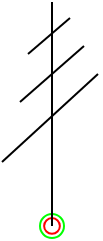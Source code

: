 <mxfile compressed="false" version="20.3.0" type="device">
  <diagram name="PA004A" id="xPoDzM4bSqNOrMq-EvtB">
    <mxGraphModel dx="805" dy="550" grid="1" gridSize="2" guides="1" tooltips="1" connect="1" arrows="1" fold="1" page="1" pageScale="1" pageWidth="1169" pageHeight="827" math="0" shadow="0">
      <root>
        <mxCell id="V8a0Q9UmwZ13LLx6PJSJ-0" />
        <mxCell id="V8a0Q9UmwZ13LLx6PJSJ-124" value="Connection" style="" parent="V8a0Q9UmwZ13LLx6PJSJ-0" />
        <object label="Connection" PipingConnector="N" LabelConnector="N" SignalConnector="N" Direction="270" AuxiliaryConnector="Y" id="V8a0Q9UmwZ13LLx6PJSJ-125">
          <mxCell style="vsdxID=1407;fillColor=none;gradientColor=none;shape=stencil(rVFbDsIgEDwNnyQU4glqvcfGblsilmZBS28vZGMsxg9j/JvZmX1kR5g2TLCg0CpE8hdcbR8nYY5CaztPSDZmJEwnTDt4wpH8be6ZL1CcBV39vUxI3KdKh1YbswPTEzuBzlmiVGmKau9zUKM+jlJJQrJBko8QrZ+rrQ5oRJnXyMHBWElhRVx25ebnw/5zVvPFWRm83jxY5zilvf4eSy5xpKZ7AA==);strokeColor=#00FF00;strokeWidth=1;points=[[0.5,0.5,0,0,0]];labelBackgroundColor=none;rounded=0;html=1;whiteSpace=wrap;aspect=fixed;noLabel=1;snapToPoint=1;container=0;fontSize=16;" parent="V8a0Q9UmwZ13LLx6PJSJ-124" vertex="1">
            <mxGeometry x="282" y="330" width="12" height="12" as="geometry" />
          </mxCell>
        </object>
        <mxCell id="V8a0Q9UmwZ13LLx6PJSJ-131" value="Label" style="locked=1;" parent="V8a0Q9UmwZ13LLx6PJSJ-0" />
        <mxCell id="V8a0Q9UmwZ13LLx6PJSJ-132" value="Origo" style="" parent="V8a0Q9UmwZ13LLx6PJSJ-0" />
        <object label="origo" id="V8a0Q9UmwZ13LLx6PJSJ-133">
          <mxCell style="vsdxID=1407;fillColor=none;gradientColor=none;shape=stencil(rVFbDsIgEDwNnyQU4glqvcfGblsilmZBS28vZGMsxg9j/JvZmX1kR5g2TLCg0CpE8hdcbR8nYY5CaztPSDZmJEwnTDt4wpH8be6ZL1CcBV39vUxI3KdKh1YbswPTEzuBzlmiVGmKau9zUKM+jlJJQrJBko8QrZ+rrQ5oRJnXyMHBWElhRVx25ebnw/5zVvPFWRm83jxY5zilvf4eSy5xpKZ7AA==);strokeColor=#ff0000;strokeWidth=1;points=[[0.5,0.5,0,0,0]];labelBackgroundColor=none;rounded=0;html=1;whiteSpace=wrap;aspect=fixed;noLabel=1;snapToPoint=1;" parent="V8a0Q9UmwZ13LLx6PJSJ-132" vertex="1">
            <mxGeometry x="284.06" y="332.06" width="7.874" height="7.87" as="geometry" />
          </mxCell>
        </object>
        <object label="Symbol" Width="6" Height="7" UoM="mm" id="V8a0Q9UmwZ13LLx6PJSJ-134">
          <mxCell style="" parent="V8a0Q9UmwZ13LLx6PJSJ-0" />
        </object>
        <mxCell id="V8a0Q9UmwZ13LLx6PJSJ-135" value="" style="endArrow=none;html=1;rounded=0;entryX=0.5;entryY=1;entryDx=0;entryDy=0;" parent="V8a0Q9UmwZ13LLx6PJSJ-134" edge="1">
          <mxGeometry width="50" height="50" relative="1" as="geometry">
            <mxPoint x="288" y="336" as="sourcePoint" />
            <mxPoint x="288" y="224" as="targetPoint" />
          </mxGeometry>
        </mxCell>
        <mxCell id="iX3n1Du3zHFWAhC_WY6V-1" value="" style="endArrow=none;html=1;rounded=0;strokeColor=#000000;" parent="V8a0Q9UmwZ13LLx6PJSJ-134" edge="1">
          <mxGeometry width="50" height="50" relative="1" as="geometry">
            <mxPoint x="272" y="274" as="sourcePoint" />
            <mxPoint x="304" y="246" as="targetPoint" />
          </mxGeometry>
        </mxCell>
        <mxCell id="V8a0Q9UmwZ13LLx6PJSJ-136" value="" style="endArrow=none;html=1;rounded=0;strokeColor=#000000;" parent="V8a0Q9UmwZ13LLx6PJSJ-134" edge="1">
          <mxGeometry width="50" height="50" relative="1" as="geometry">
            <mxPoint x="263" y="304" as="sourcePoint" />
            <mxPoint x="311" y="260" as="targetPoint" />
          </mxGeometry>
        </mxCell>
        <mxCell id="iX3n1Du3zHFWAhC_WY6V-2" value="" style="endArrow=none;html=1;rounded=0;strokeColor=#000000;" parent="V8a0Q9UmwZ13LLx6PJSJ-134" edge="1">
          <mxGeometry width="50" height="50" relative="1" as="geometry">
            <mxPoint x="276" y="250" as="sourcePoint" />
            <mxPoint x="297" y="232" as="targetPoint" />
          </mxGeometry>
        </mxCell>
      </root>
    </mxGraphModel>
  </diagram>
</mxfile>
